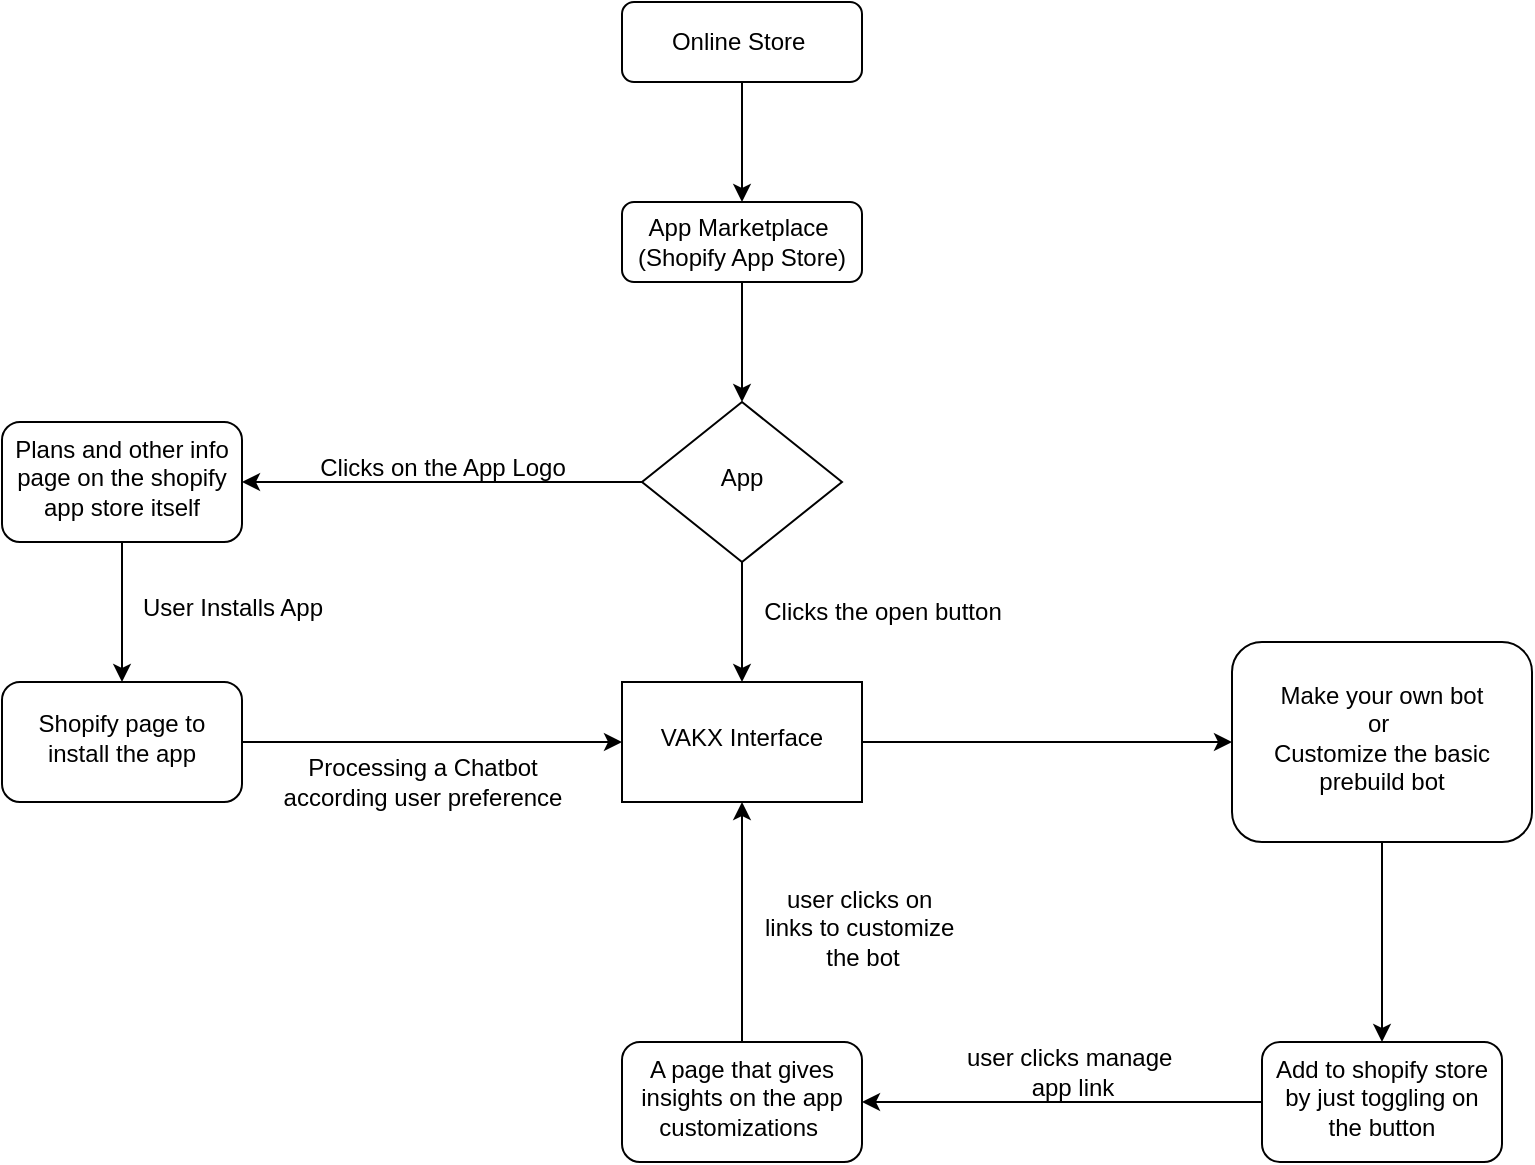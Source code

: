 <mxfile>
    <diagram id="C5RBs43oDa-KdzZeNtuy" name="Page-1">
        <mxGraphModel dx="933" dy="704" grid="1" gridSize="10" guides="1" tooltips="1" connect="1" arrows="1" fold="1" page="1" pageScale="1" pageWidth="827" pageHeight="1169" math="0" shadow="0">
            <root>
                <mxCell id="WIyWlLk6GJQsqaUBKTNV-0"/>
                <mxCell id="WIyWlLk6GJQsqaUBKTNV-1" parent="WIyWlLk6GJQsqaUBKTNV-0"/>
                <mxCell id="WgjA6SBDDIQvqYweK6Cp-0" value="" style="edgeStyle=orthogonalEdgeStyle;rounded=0;orthogonalLoop=1;jettySize=auto;html=1;" parent="WIyWlLk6GJQsqaUBKTNV-1" source="WIyWlLk6GJQsqaUBKTNV-3" target="WIyWlLk6GJQsqaUBKTNV-7" edge="1">
                    <mxGeometry relative="1" as="geometry"/>
                </mxCell>
                <mxCell id="WIyWlLk6GJQsqaUBKTNV-3" value="&lt;div&gt;Online Store&amp;nbsp;&lt;/div&gt;" style="rounded=1;whiteSpace=wrap;fontSize=12;glass=0;strokeWidth=1;shadow=0;html=1;" parent="WIyWlLk6GJQsqaUBKTNV-1" vertex="1">
                    <mxGeometry x="350" y="30" width="120" height="40" as="geometry"/>
                </mxCell>
                <mxCell id="WgjA6SBDDIQvqYweK6Cp-4" value="" style="edgeStyle=orthogonalEdgeStyle;rounded=0;orthogonalLoop=1;jettySize=auto;html=1;" parent="WIyWlLk6GJQsqaUBKTNV-1" source="WIyWlLk6GJQsqaUBKTNV-6" target="WgjA6SBDDIQvqYweK6Cp-3" edge="1">
                    <mxGeometry relative="1" as="geometry"/>
                </mxCell>
                <mxCell id="WgjA6SBDDIQvqYweK6Cp-7" value="" style="edgeStyle=orthogonalEdgeStyle;rounded=0;orthogonalLoop=1;jettySize=auto;html=1;" parent="WIyWlLk6GJQsqaUBKTNV-1" source="WIyWlLk6GJQsqaUBKTNV-6" target="WgjA6SBDDIQvqYweK6Cp-6" edge="1">
                    <mxGeometry relative="1" as="geometry"/>
                </mxCell>
                <mxCell id="WIyWlLk6GJQsqaUBKTNV-6" value="App" style="rhombus;whiteSpace=wrap;html=1;shadow=0;fontFamily=Helvetica;fontSize=12;align=center;strokeWidth=1;spacing=6;spacingTop=-4;" parent="WIyWlLk6GJQsqaUBKTNV-1" vertex="1">
                    <mxGeometry x="360" y="230" width="100" height="80" as="geometry"/>
                </mxCell>
                <mxCell id="WgjA6SBDDIQvqYweK6Cp-1" value="" style="edgeStyle=orthogonalEdgeStyle;rounded=0;orthogonalLoop=1;jettySize=auto;html=1;" parent="WIyWlLk6GJQsqaUBKTNV-1" source="WIyWlLk6GJQsqaUBKTNV-7" target="WIyWlLk6GJQsqaUBKTNV-6" edge="1">
                    <mxGeometry relative="1" as="geometry"/>
                </mxCell>
                <mxCell id="WIyWlLk6GJQsqaUBKTNV-7" value="App Marketplace&amp;nbsp;&lt;div&gt;(Shopify App Store)&lt;/div&gt;" style="rounded=1;whiteSpace=wrap;html=1;fontSize=12;glass=0;strokeWidth=1;shadow=0;" parent="WIyWlLk6GJQsqaUBKTNV-1" vertex="1">
                    <mxGeometry x="350" y="130" width="120" height="40" as="geometry"/>
                </mxCell>
                <mxCell id="WgjA6SBDDIQvqYweK6Cp-2" value="User Installs App&lt;div&gt;&lt;br&gt;&lt;/div&gt;" style="text;html=1;align=center;verticalAlign=middle;resizable=0;points=[];autosize=1;strokeColor=none;fillColor=none;" parent="WIyWlLk6GJQsqaUBKTNV-1" vertex="1">
                    <mxGeometry x="100" y="320" width="110" height="40" as="geometry"/>
                </mxCell>
                <mxCell id="WgjA6SBDDIQvqYweK6Cp-13" value="" style="edgeStyle=orthogonalEdgeStyle;rounded=0;orthogonalLoop=1;jettySize=auto;html=1;" parent="WIyWlLk6GJQsqaUBKTNV-1" source="WgjA6SBDDIQvqYweK6Cp-3" target="WgjA6SBDDIQvqYweK6Cp-12" edge="1">
                    <mxGeometry relative="1" as="geometry"/>
                </mxCell>
                <mxCell id="WgjA6SBDDIQvqYweK6Cp-3" value="VAKX Interface" style="whiteSpace=wrap;html=1;shadow=0;strokeWidth=1;spacing=6;spacingTop=-4;" parent="WIyWlLk6GJQsqaUBKTNV-1" vertex="1">
                    <mxGeometry x="350" y="370" width="120" height="60" as="geometry"/>
                </mxCell>
                <mxCell id="WgjA6SBDDIQvqYweK6Cp-16" value="" style="edgeStyle=orthogonalEdgeStyle;rounded=0;orthogonalLoop=1;jettySize=auto;html=1;" parent="WIyWlLk6GJQsqaUBKTNV-1" source="WgjA6SBDDIQvqYweK6Cp-6" target="WgjA6SBDDIQvqYweK6Cp-15" edge="1">
                    <mxGeometry relative="1" as="geometry"/>
                </mxCell>
                <mxCell id="WgjA6SBDDIQvqYweK6Cp-6" value="Plans and other info page on the shopify app store itself" style="rounded=1;whiteSpace=wrap;html=1;shadow=0;strokeWidth=1;spacing=6;spacingTop=-4;" parent="WIyWlLk6GJQsqaUBKTNV-1" vertex="1">
                    <mxGeometry x="40" y="240" width="120" height="60" as="geometry"/>
                </mxCell>
                <mxCell id="WgjA6SBDDIQvqYweK6Cp-8" value="Clicks on the App Logo" style="text;html=1;align=center;verticalAlign=middle;resizable=0;points=[];autosize=1;strokeColor=none;fillColor=none;" parent="WIyWlLk6GJQsqaUBKTNV-1" vertex="1">
                    <mxGeometry x="185" y="248" width="150" height="30" as="geometry"/>
                </mxCell>
                <mxCell id="WgjA6SBDDIQvqYweK6Cp-9" value="Clicks the open button" style="text;html=1;align=center;verticalAlign=middle;resizable=0;points=[];autosize=1;strokeColor=none;fillColor=none;" parent="WIyWlLk6GJQsqaUBKTNV-1" vertex="1">
                    <mxGeometry x="410" y="320" width="140" height="30" as="geometry"/>
                </mxCell>
                <mxCell id="WgjA6SBDDIQvqYweK6Cp-20" value="" style="edgeStyle=orthogonalEdgeStyle;rounded=0;orthogonalLoop=1;jettySize=auto;html=1;" parent="WIyWlLk6GJQsqaUBKTNV-1" source="WgjA6SBDDIQvqYweK6Cp-12" target="WgjA6SBDDIQvqYweK6Cp-19" edge="1">
                    <mxGeometry relative="1" as="geometry"/>
                </mxCell>
                <mxCell id="WgjA6SBDDIQvqYweK6Cp-12" value="Make your own bot&lt;br&gt;or&amp;nbsp;&lt;br&gt;Customize the basic prebuild bot" style="rounded=1;whiteSpace=wrap;html=1;shadow=0;strokeWidth=1;spacing=6;spacingTop=-4;" parent="WIyWlLk6GJQsqaUBKTNV-1" vertex="1">
                    <mxGeometry x="655" y="350" width="150" height="100" as="geometry"/>
                </mxCell>
                <mxCell id="WgjA6SBDDIQvqYweK6Cp-17" style="edgeStyle=orthogonalEdgeStyle;rounded=0;orthogonalLoop=1;jettySize=auto;html=1;exitX=1;exitY=0.5;exitDx=0;exitDy=0;" parent="WIyWlLk6GJQsqaUBKTNV-1" source="WgjA6SBDDIQvqYweK6Cp-15" target="WgjA6SBDDIQvqYweK6Cp-3" edge="1">
                    <mxGeometry relative="1" as="geometry"/>
                </mxCell>
                <mxCell id="WgjA6SBDDIQvqYweK6Cp-15" value="Shopify page to install the app" style="rounded=1;whiteSpace=wrap;html=1;shadow=0;strokeWidth=1;spacing=6;spacingTop=-4;" parent="WIyWlLk6GJQsqaUBKTNV-1" vertex="1">
                    <mxGeometry x="40" y="370" width="120" height="60" as="geometry"/>
                </mxCell>
                <mxCell id="WgjA6SBDDIQvqYweK6Cp-18" value="Processing a Chatbot &lt;br&gt;according&amp;nbsp;user preference" style="text;html=1;align=center;verticalAlign=middle;resizable=0;points=[];autosize=1;strokeColor=none;fillColor=none;" parent="WIyWlLk6GJQsqaUBKTNV-1" vertex="1">
                    <mxGeometry x="170" y="400" width="160" height="40" as="geometry"/>
                </mxCell>
                <mxCell id="WgjA6SBDDIQvqYweK6Cp-22" value="" style="edgeStyle=orthogonalEdgeStyle;rounded=0;orthogonalLoop=1;jettySize=auto;html=1;" parent="WIyWlLk6GJQsqaUBKTNV-1" source="WgjA6SBDDIQvqYweK6Cp-19" target="WgjA6SBDDIQvqYweK6Cp-21" edge="1">
                    <mxGeometry relative="1" as="geometry"/>
                </mxCell>
                <mxCell id="WgjA6SBDDIQvqYweK6Cp-19" value="Add to shopify store by just toggling on the button" style="rounded=1;whiteSpace=wrap;html=1;shadow=0;strokeWidth=1;spacing=6;spacingTop=-4;" parent="WIyWlLk6GJQsqaUBKTNV-1" vertex="1">
                    <mxGeometry x="670" y="550" width="120" height="60" as="geometry"/>
                </mxCell>
                <mxCell id="WgjA6SBDDIQvqYweK6Cp-24" value="" style="edgeStyle=orthogonalEdgeStyle;rounded=0;orthogonalLoop=1;jettySize=auto;html=1;" parent="WIyWlLk6GJQsqaUBKTNV-1" source="WgjA6SBDDIQvqYweK6Cp-21" target="WgjA6SBDDIQvqYweK6Cp-3" edge="1">
                    <mxGeometry relative="1" as="geometry"/>
                </mxCell>
                <mxCell id="WgjA6SBDDIQvqYweK6Cp-21" value="A page that gives insights on the app&lt;br&gt;customizations&amp;nbsp;" style="rounded=1;whiteSpace=wrap;html=1;shadow=0;strokeWidth=1;spacing=6;spacingTop=-4;" parent="WIyWlLk6GJQsqaUBKTNV-1" vertex="1">
                    <mxGeometry x="350" y="550" width="120" height="60" as="geometry"/>
                </mxCell>
                <mxCell id="WgjA6SBDDIQvqYweK6Cp-23" value="user clicks manage&amp;nbsp;&lt;br&gt;app link" style="text;html=1;align=center;verticalAlign=middle;resizable=0;points=[];autosize=1;strokeColor=none;fillColor=none;" parent="WIyWlLk6GJQsqaUBKTNV-1" vertex="1">
                    <mxGeometry x="510" y="545" width="130" height="40" as="geometry"/>
                </mxCell>
                <mxCell id="WgjA6SBDDIQvqYweK6Cp-25" value="user clicks on&amp;nbsp;&lt;br&gt;links to customize&amp;nbsp;&lt;br&gt;the bot" style="text;html=1;align=center;verticalAlign=middle;resizable=0;points=[];autosize=1;strokeColor=none;fillColor=none;" parent="WIyWlLk6GJQsqaUBKTNV-1" vertex="1">
                    <mxGeometry x="410" y="463" width="120" height="60" as="geometry"/>
                </mxCell>
            </root>
        </mxGraphModel>
    </diagram>
</mxfile>
